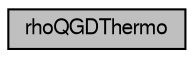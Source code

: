 digraph G
{
  bgcolor="transparent";
  edge [fontname="FreeSans",fontsize="10",labelfontname="FreeSans",labelfontsize="10"];
  node [fontname="FreeSans",fontsize="10",shape=record];
  Node1 [label="rhoQGDThermo",height=0.2,width=0.4,color="black", fillcolor="grey75", style="filled" fontcolor="black"];
}
